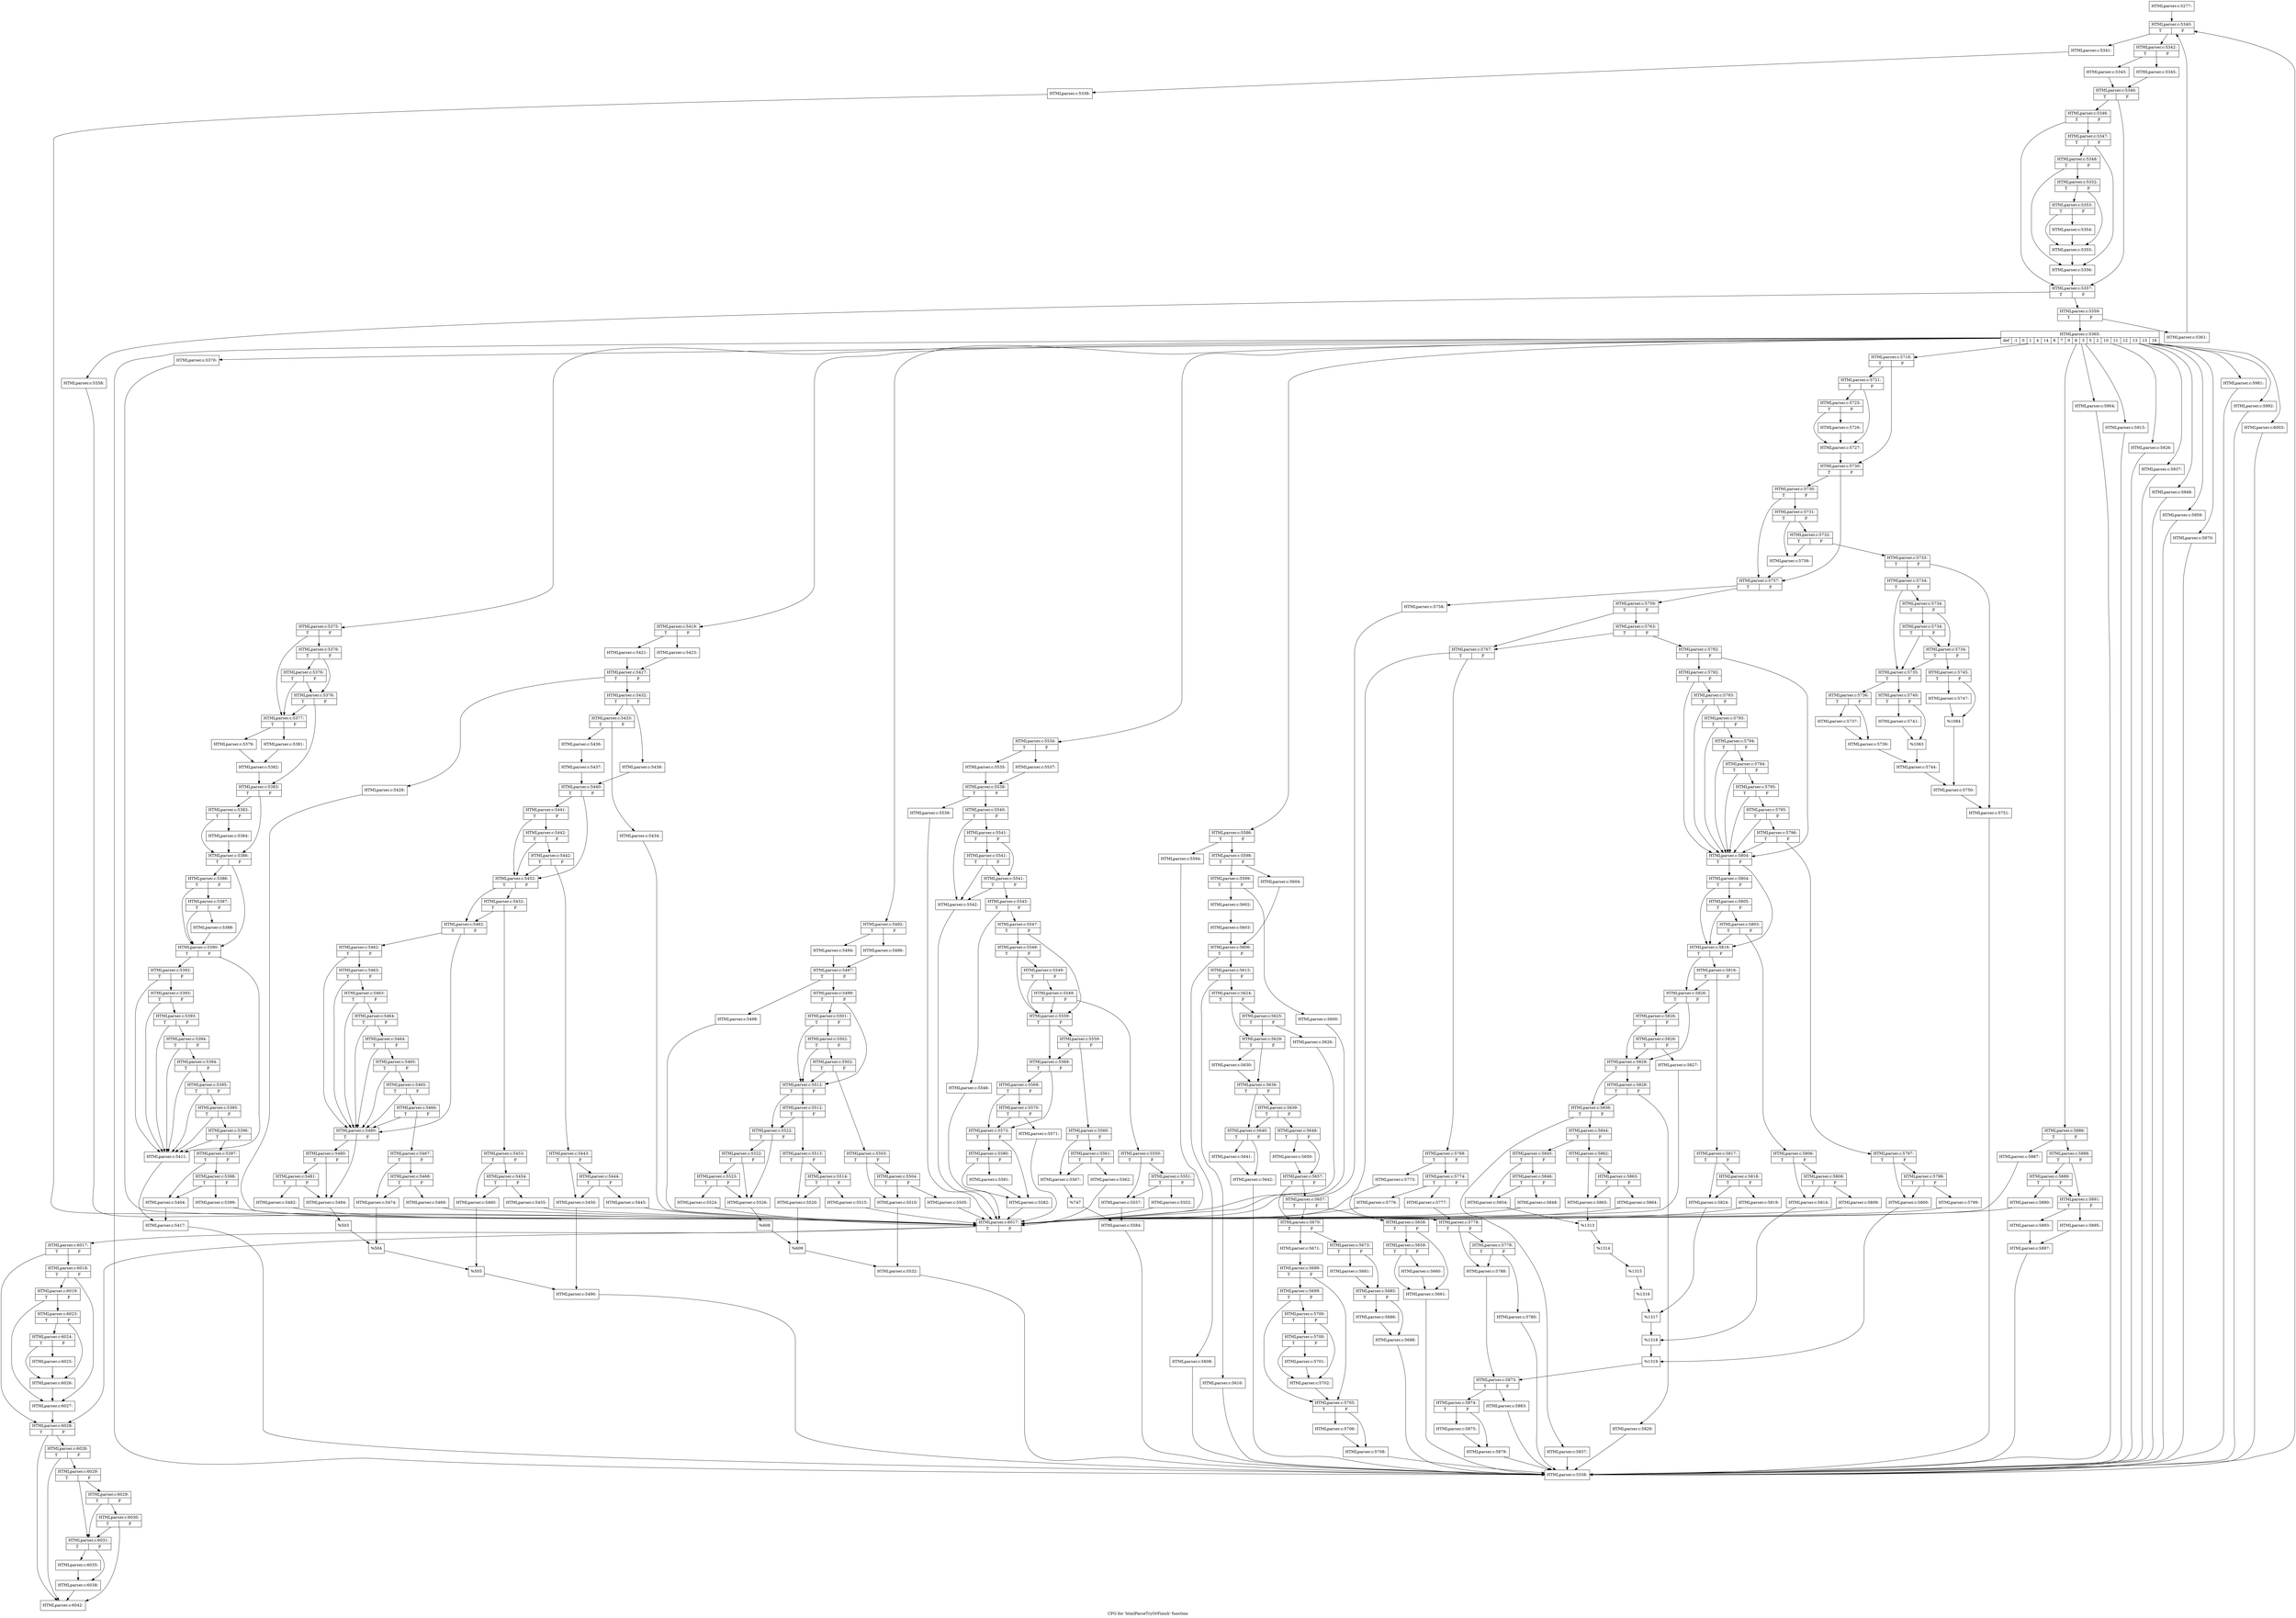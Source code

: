 digraph "CFG for 'htmlParseTryOrFinish' function" {
	label="CFG for 'htmlParseTryOrFinish' function";

	Node0x40a6820 [shape=record,label="{HTMLparser.c:5277:}"];
	Node0x40a6820 -> Node0x40aa1c0;
	Node0x40aa1c0 [shape=record,label="{HTMLparser.c:5340:|{<s0>T|<s1>F}}"];
	Node0x40aa1c0 -> Node0x40aa5a0;
	Node0x40aa1c0 -> Node0x40aa5f0;
	Node0x40aa5a0 [shape=record,label="{HTMLparser.c:5341:}"];
	Node0x40aa5a0 -> Node0x40aa140;
	Node0x40aa5f0 [shape=record,label="{HTMLparser.c:5342:|{<s0>T|<s1>F}}"];
	Node0x40aa5f0 -> Node0x40aa920;
	Node0x40aa5f0 -> Node0x40aa9c0;
	Node0x40aa920 [shape=record,label="{HTMLparser.c:5343:}"];
	Node0x40aa920 -> Node0x40aa970;
	Node0x40aa9c0 [shape=record,label="{HTMLparser.c:5345:}"];
	Node0x40aa9c0 -> Node0x40aa970;
	Node0x40aa970 [shape=record,label="{HTMLparser.c:5346:|{<s0>T|<s1>F}}"];
	Node0x40aa970 -> Node0x40acb40;
	Node0x40aa970 -> Node0x40ac340;
	Node0x40acb40 [shape=record,label="{HTMLparser.c:5346:|{<s0>T|<s1>F}}"];
	Node0x40acb40 -> Node0x40ac010;
	Node0x40acb40 -> Node0x40ac340;
	Node0x40ac010 [shape=record,label="{HTMLparser.c:5347:|{<s0>T|<s1>F}}"];
	Node0x40ac010 -> Node0x40ad0f0;
	Node0x40ac010 -> Node0x40ad0a0;
	Node0x40ad0f0 [shape=record,label="{HTMLparser.c:5348:|{<s0>T|<s1>F}}"];
	Node0x40ad0f0 -> Node0x40ad050;
	Node0x40ad0f0 -> Node0x40ad0a0;
	Node0x40ad050 [shape=record,label="{HTMLparser.c:5352:|{<s0>T|<s1>F}}"];
	Node0x40ad050 -> Node0x40adb40;
	Node0x40ad050 -> Node0x40adaf0;
	Node0x40adb40 [shape=record,label="{HTMLparser.c:5353:|{<s0>T|<s1>F}}"];
	Node0x40adb40 -> Node0x40adaa0;
	Node0x40adb40 -> Node0x40adaf0;
	Node0x40adaa0 [shape=record,label="{HTMLparser.c:5354:}"];
	Node0x40adaa0 -> Node0x40adaf0;
	Node0x40adaf0 [shape=record,label="{HTMLparser.c:5355:}"];
	Node0x40adaf0 -> Node0x40ad0a0;
	Node0x40ad0a0 [shape=record,label="{HTMLparser.c:5356:}"];
	Node0x40ad0a0 -> Node0x40ac340;
	Node0x40ac340 [shape=record,label="{HTMLparser.c:5357:|{<s0>T|<s1>F}}"];
	Node0x40ac340 -> Node0x40aebc0;
	Node0x40ac340 -> Node0x40aec10;
	Node0x40aebc0 [shape=record,label="{HTMLparser.c:5358:}"];
	Node0x40aebc0 -> Node0x40aedd0;
	Node0x40aec10 [shape=record,label="{HTMLparser.c:5359:|{<s0>T|<s1>F}}"];
	Node0x40aec10 -> Node0x40af880;
	Node0x40aec10 -> Node0x40af8d0;
	Node0x40af880 [shape=record,label="{HTMLparser.c:5361:}"];
	Node0x40af880 -> Node0x40aa1c0;
	Node0x40af8d0 [shape=record,label="{HTMLparser.c:5365:|{<s0>def|<s1>-1|<s2>0|<s3>1|<s4>4|<s5>14|<s6>6|<s7>7|<s8>9|<s9>8|<s10>3|<s11>5|<s12>2|<s13>10|<s14>11|<s15>12|<s16>13|<s17>15|<s18>16}}"];
	Node0x40af8d0 -> Node0x40b06a0;
	Node0x40af8d0 -> Node0x40b0bf0;
	Node0x40af8d0 -> Node0x40b0cd0;
	Node0x40af8d0 -> Node0x40ba0c0;
	Node0x40af8d0 -> Node0x40c5f70;
	Node0x40af8d0 -> Node0x40cc8b0;
	Node0x40af8d0 -> Node0x40d31c0;
	Node0x40af8d0 -> Node0x40e3020;
	Node0x40af8d0 -> Node0x40fc9b0;
	Node0x40af8d0 -> Node0x40fe520;
	Node0x40af8d0 -> Node0x40fee20;
	Node0x40af8d0 -> Node0x40ff720;
	Node0x40af8d0 -> Node0x4100380;
	Node0x40af8d0 -> Node0x4100d00;
	Node0x40af8d0 -> Node0x4101690;
	Node0x40af8d0 -> Node0x4102020;
	Node0x40af8d0 -> Node0x41029b0;
	Node0x40af8d0 -> Node0x4103350;
	Node0x40af8d0 -> Node0x4103ce0;
	Node0x40b0bf0 [shape=record,label="{HTMLparser.c:5370:}"];
	Node0x40b0bf0 -> Node0x40aedd0;
	Node0x40b0cd0 [shape=record,label="{HTMLparser.c:5375:|{<s0>T|<s1>F}}"];
	Node0x40b0cd0 -> Node0x40b1180;
	Node0x40b0cd0 -> Node0x40b12a0;
	Node0x40b12a0 [shape=record,label="{HTMLparser.c:5376:|{<s0>T|<s1>F}}"];
	Node0x40b12a0 -> Node0x40b1520;
	Node0x40b12a0 -> Node0x40b1220;
	Node0x40b1520 [shape=record,label="{HTMLparser.c:5376:|{<s0>T|<s1>F}}"];
	Node0x40b1520 -> Node0x40b1180;
	Node0x40b1520 -> Node0x40b1220;
	Node0x40b1220 [shape=record,label="{HTMLparser.c:5376:|{<s0>T|<s1>F}}"];
	Node0x40b1220 -> Node0x40b1180;
	Node0x40b1220 -> Node0x40b11d0;
	Node0x40b1180 [shape=record,label="{HTMLparser.c:5377:|{<s0>T|<s1>F}}"];
	Node0x40b1180 -> Node0x40b1cb0;
	Node0x40b1180 -> Node0x40b1d50;
	Node0x40b1cb0 [shape=record,label="{HTMLparser.c:5379:}"];
	Node0x40b1cb0 -> Node0x40b1d00;
	Node0x40b1d50 [shape=record,label="{HTMLparser.c:5381:}"];
	Node0x40b1d50 -> Node0x40b1d00;
	Node0x40b1d00 [shape=record,label="{HTMLparser.c:5382:}"];
	Node0x40b1d00 -> Node0x40b11d0;
	Node0x40b11d0 [shape=record,label="{HTMLparser.c:5383:|{<s0>T|<s1>F}}"];
	Node0x40b11d0 -> Node0x40b37b0;
	Node0x40b11d0 -> Node0x40b3760;
	Node0x40b37b0 [shape=record,label="{HTMLparser.c:5383:|{<s0>T|<s1>F}}"];
	Node0x40b37b0 -> Node0x40b3710;
	Node0x40b37b0 -> Node0x40b3760;
	Node0x40b3710 [shape=record,label="{HTMLparser.c:5384:}"];
	Node0x40b3710 -> Node0x40b3760;
	Node0x40b3760 [shape=record,label="{HTMLparser.c:5386:|{<s0>T|<s1>F}}"];
	Node0x40b3760 -> Node0x40b4800;
	Node0x40b3760 -> Node0x40b4730;
	Node0x40b4800 [shape=record,label="{HTMLparser.c:5386:|{<s0>T|<s1>F}}"];
	Node0x40b4800 -> Node0x40b4780;
	Node0x40b4800 -> Node0x40b4730;
	Node0x40b4780 [shape=record,label="{HTMLparser.c:5387:|{<s0>T|<s1>F}}"];
	Node0x40b4780 -> Node0x40b4730;
	Node0x40b4780 -> Node0x40b46e0;
	Node0x40b46e0 [shape=record,label="{HTMLparser.c:5388:}"];
	Node0x40b46e0 -> Node0x40b4730;
	Node0x40b4730 [shape=record,label="{HTMLparser.c:5390:|{<s0>T|<s1>F}}"];
	Node0x40b4730 -> Node0x40b6510;
	Node0x40b4730 -> Node0x40b6140;
	Node0x40b6510 [shape=record,label="{HTMLparser.c:5392:|{<s0>T|<s1>F}}"];
	Node0x40b6510 -> Node0x40b6490;
	Node0x40b6510 -> Node0x40b6140;
	Node0x40b6490 [shape=record,label="{HTMLparser.c:5393:|{<s0>T|<s1>F}}"];
	Node0x40b6490 -> Node0x40b6410;
	Node0x40b6490 -> Node0x40b6140;
	Node0x40b6410 [shape=record,label="{HTMLparser.c:5393:|{<s0>T|<s1>F}}"];
	Node0x40b6410 -> Node0x40b6390;
	Node0x40b6410 -> Node0x40b6140;
	Node0x40b6390 [shape=record,label="{HTMLparser.c:5394:|{<s0>T|<s1>F}}"];
	Node0x40b6390 -> Node0x40b6310;
	Node0x40b6390 -> Node0x40b6140;
	Node0x40b6310 [shape=record,label="{HTMLparser.c:5394:|{<s0>T|<s1>F}}"];
	Node0x40b6310 -> Node0x40b6290;
	Node0x40b6310 -> Node0x40b6140;
	Node0x40b6290 [shape=record,label="{HTMLparser.c:5395:|{<s0>T|<s1>F}}"];
	Node0x40b6290 -> Node0x40b6210;
	Node0x40b6290 -> Node0x40b6140;
	Node0x40b6210 [shape=record,label="{HTMLparser.c:5395:|{<s0>T|<s1>F}}"];
	Node0x40b6210 -> Node0x40b6190;
	Node0x40b6210 -> Node0x40b6140;
	Node0x40b6190 [shape=record,label="{HTMLparser.c:5396:|{<s0>T|<s1>F}}"];
	Node0x40b6190 -> Node0x40b60a0;
	Node0x40b6190 -> Node0x40b6140;
	Node0x40b60a0 [shape=record,label="{HTMLparser.c:5397:|{<s0>T|<s1>F}}"];
	Node0x40b60a0 -> Node0x40b9530;
	Node0x40b60a0 -> Node0x40b9580;
	Node0x40b9580 [shape=record,label="{HTMLparser.c:5398:|{<s0>T|<s1>F}}"];
	Node0x40b9580 -> Node0x40b94e0;
	Node0x40b9580 -> Node0x40b9530;
	Node0x40b94e0 [shape=record,label="{HTMLparser.c:5399:}"];
	Node0x40b94e0 -> Node0x40aedd0;
	Node0x40b9530 [shape=record,label="{HTMLparser.c:5404:}"];
	Node0x40b9530 -> Node0x40b60f0;
	Node0x40b6140 [shape=record,label="{HTMLparser.c:5411:}"];
	Node0x40b6140 -> Node0x40b60f0;
	Node0x40b60f0 [shape=record,label="{HTMLparser.c:5417:}"];
	Node0x40b60f0 -> Node0x40b06a0;
	Node0x40ba0c0 [shape=record,label="{HTMLparser.c:5419:|{<s0>T|<s1>F}}"];
	Node0x40ba0c0 -> Node0x40baf60;
	Node0x40ba0c0 -> Node0x40bb000;
	Node0x40baf60 [shape=record,label="{HTMLparser.c:5421:}"];
	Node0x40baf60 -> Node0x40bafb0;
	Node0x40bb000 [shape=record,label="{HTMLparser.c:5423:}"];
	Node0x40bb000 -> Node0x40bafb0;
	Node0x40bafb0 [shape=record,label="{HTMLparser.c:5427:|{<s0>T|<s1>F}}"];
	Node0x40bafb0 -> Node0x40bc8c0;
	Node0x40bafb0 -> Node0x40bc910;
	Node0x40bc8c0 [shape=record,label="{HTMLparser.c:5428:}"];
	Node0x40bc8c0 -> Node0x40aedd0;
	Node0x40bc910 [shape=record,label="{HTMLparser.c:5432:|{<s0>T|<s1>F}}"];
	Node0x40bc910 -> Node0x40bcc80;
	Node0x40bc910 -> Node0x40bcd20;
	Node0x40bcc80 [shape=record,label="{HTMLparser.c:5433:|{<s0>T|<s1>F}}"];
	Node0x40bcc80 -> Node0x40bd100;
	Node0x40bcc80 -> Node0x40bd060;
	Node0x40bd060 [shape=record,label="{HTMLparser.c:5434:}"];
	Node0x40bd060 -> Node0x40aedd0;
	Node0x40bd100 [shape=record,label="{HTMLparser.c:5436:}"];
	Node0x40bd100 -> Node0x40bd0b0;
	Node0x40bd0b0 [shape=record,label="{HTMLparser.c:5437:}"];
	Node0x40bd0b0 -> Node0x40bccd0;
	Node0x40bcd20 [shape=record,label="{HTMLparser.c:5438:}"];
	Node0x40bcd20 -> Node0x40bccd0;
	Node0x40bccd0 [shape=record,label="{HTMLparser.c:5440:|{<s0>T|<s1>F}}"];
	Node0x40bccd0 -> Node0x40be070;
	Node0x40bccd0 -> Node0x40bdf20;
	Node0x40be070 [shape=record,label="{HTMLparser.c:5441:|{<s0>T|<s1>F}}"];
	Node0x40be070 -> Node0x40bdff0;
	Node0x40be070 -> Node0x40bdf20;
	Node0x40bdff0 [shape=record,label="{HTMLparser.c:5442:|{<s0>T|<s1>F}}"];
	Node0x40bdff0 -> Node0x40bdf70;
	Node0x40bdff0 -> Node0x40bdf20;
	Node0x40bdf70 [shape=record,label="{HTMLparser.c:5442:|{<s0>T|<s1>F}}"];
	Node0x40bdf70 -> Node0x40bde80;
	Node0x40bdf70 -> Node0x40bdf20;
	Node0x40bde80 [shape=record,label="{HTMLparser.c:5443:|{<s0>T|<s1>F}}"];
	Node0x40bde80 -> Node0x40bf050;
	Node0x40bde80 -> Node0x40bf0a0;
	Node0x40bf0a0 [shape=record,label="{HTMLparser.c:5444:|{<s0>T|<s1>F}}"];
	Node0x40bf0a0 -> Node0x40bf000;
	Node0x40bf0a0 -> Node0x40bf050;
	Node0x40bf000 [shape=record,label="{HTMLparser.c:5445:}"];
	Node0x40bf000 -> Node0x40aedd0;
	Node0x40bf050 [shape=record,label="{HTMLparser.c:5450:}"];
	Node0x40bf050 -> Node0x40bded0;
	Node0x40bdf20 [shape=record,label="{HTMLparser.c:5452:|{<s0>T|<s1>F}}"];
	Node0x40bdf20 -> Node0x40bfd10;
	Node0x40bdf20 -> Node0x40bfcc0;
	Node0x40bfd10 [shape=record,label="{HTMLparser.c:5452:|{<s0>T|<s1>F}}"];
	Node0x40bfd10 -> Node0x40bfc20;
	Node0x40bfd10 -> Node0x40bfcc0;
	Node0x40bfc20 [shape=record,label="{HTMLparser.c:5453:|{<s0>T|<s1>F}}"];
	Node0x40bfc20 -> Node0x40c0390;
	Node0x40bfc20 -> Node0x40c03e0;
	Node0x40c03e0 [shape=record,label="{HTMLparser.c:5454:|{<s0>T|<s1>F}}"];
	Node0x40c03e0 -> Node0x40c0340;
	Node0x40c03e0 -> Node0x40c0390;
	Node0x40c0340 [shape=record,label="{HTMLparser.c:5455:}"];
	Node0x40c0340 -> Node0x40aedd0;
	Node0x40c0390 [shape=record,label="{HTMLparser.c:5460:}"];
	Node0x40c0390 -> Node0x40bfc70;
	Node0x40bfcc0 [shape=record,label="{HTMLparser.c:5462:|{<s0>T|<s1>F}}"];
	Node0x40bfcc0 -> Node0x40c13d0;
	Node0x40bfcc0 -> Node0x40c1000;
	Node0x40c13d0 [shape=record,label="{HTMLparser.c:5462:|{<s0>T|<s1>F}}"];
	Node0x40c13d0 -> Node0x40c1350;
	Node0x40c13d0 -> Node0x40c1000;
	Node0x40c1350 [shape=record,label="{HTMLparser.c:5463:|{<s0>T|<s1>F}}"];
	Node0x40c1350 -> Node0x40c12d0;
	Node0x40c1350 -> Node0x40c1000;
	Node0x40c12d0 [shape=record,label="{HTMLparser.c:5463:|{<s0>T|<s1>F}}"];
	Node0x40c12d0 -> Node0x40c1250;
	Node0x40c12d0 -> Node0x40c1000;
	Node0x40c1250 [shape=record,label="{HTMLparser.c:5464:|{<s0>T|<s1>F}}"];
	Node0x40c1250 -> Node0x40c11d0;
	Node0x40c1250 -> Node0x40c1000;
	Node0x40c11d0 [shape=record,label="{HTMLparser.c:5464:|{<s0>T|<s1>F}}"];
	Node0x40c11d0 -> Node0x40c1150;
	Node0x40c11d0 -> Node0x40c1000;
	Node0x40c1150 [shape=record,label="{HTMLparser.c:5465:|{<s0>T|<s1>F}}"];
	Node0x40c1150 -> Node0x40c10d0;
	Node0x40c1150 -> Node0x40c1000;
	Node0x40c10d0 [shape=record,label="{HTMLparser.c:5465:|{<s0>T|<s1>F}}"];
	Node0x40c10d0 -> Node0x40c1050;
	Node0x40c10d0 -> Node0x40c1000;
	Node0x40c1050 [shape=record,label="{HTMLparser.c:5466:|{<s0>T|<s1>F}}"];
	Node0x40c1050 -> Node0x40c0f60;
	Node0x40c1050 -> Node0x40c1000;
	Node0x40c0f60 [shape=record,label="{HTMLparser.c:5467:|{<s0>T|<s1>F}}"];
	Node0x40c0f60 -> Node0x40c4370;
	Node0x40c0f60 -> Node0x40c43c0;
	Node0x40c43c0 [shape=record,label="{HTMLparser.c:5468:|{<s0>T|<s1>F}}"];
	Node0x40c43c0 -> Node0x40c4320;
	Node0x40c43c0 -> Node0x40c4370;
	Node0x40c4320 [shape=record,label="{HTMLparser.c:5469:}"];
	Node0x40c4320 -> Node0x40aedd0;
	Node0x40c4370 [shape=record,label="{HTMLparser.c:5474:}"];
	Node0x40c4370 -> Node0x40c0fb0;
	Node0x40c1000 [shape=record,label="{HTMLparser.c:5480:|{<s0>T|<s1>F}}"];
	Node0x40c1000 -> Node0x40c50b0;
	Node0x40c1000 -> Node0x40c4fe0;
	Node0x40c50b0 [shape=record,label="{HTMLparser.c:5480:|{<s0>T|<s1>F}}"];
	Node0x40c50b0 -> Node0x40c5030;
	Node0x40c50b0 -> Node0x40c4fe0;
	Node0x40c5030 [shape=record,label="{HTMLparser.c:5481:|{<s0>T|<s1>F}}"];
	Node0x40c5030 -> Node0x40c4f40;
	Node0x40c5030 -> Node0x40c4fe0;
	Node0x40c4f40 [shape=record,label="{HTMLparser.c:5482:}"];
	Node0x40c4f40 -> Node0x40aedd0;
	Node0x40c4fe0 [shape=record,label="{HTMLparser.c:5484:}"];
	Node0x40c4fe0 -> Node0x40c4f90;
	Node0x40c4f90 [shape=record,label="{%503}"];
	Node0x40c4f90 -> Node0x40c0fb0;
	Node0x40c0fb0 [shape=record,label="{%504}"];
	Node0x40c0fb0 -> Node0x40bfc70;
	Node0x40bfc70 [shape=record,label="{%505}"];
	Node0x40bfc70 -> Node0x40bded0;
	Node0x40bded0 [shape=record,label="{HTMLparser.c:5490:}"];
	Node0x40bded0 -> Node0x40b06a0;
	Node0x40c5f70 [shape=record,label="{HTMLparser.c:5492:|{<s0>T|<s1>F}}"];
	Node0x40c5f70 -> Node0x40c6140;
	Node0x40c5f70 -> Node0x40c61e0;
	Node0x40c6140 [shape=record,label="{HTMLparser.c:5494:}"];
	Node0x40c6140 -> Node0x40c6190;
	Node0x40c61e0 [shape=record,label="{HTMLparser.c:5496:}"];
	Node0x40c61e0 -> Node0x40c6190;
	Node0x40c6190 [shape=record,label="{HTMLparser.c:5497:|{<s0>T|<s1>F}}"];
	Node0x40c6190 -> Node0x40c7ae0;
	Node0x40c6190 -> Node0x40c7b30;
	Node0x40c7ae0 [shape=record,label="{HTMLparser.c:5498:}"];
	Node0x40c7ae0 -> Node0x40aedd0;
	Node0x40c7b30 [shape=record,label="{HTMLparser.c:5499:|{<s0>T|<s1>F}}"];
	Node0x40c7b30 -> Node0x40c8850;
	Node0x40c7b30 -> Node0x40c8700;
	Node0x40c8850 [shape=record,label="{HTMLparser.c:5501:|{<s0>T|<s1>F}}"];
	Node0x40c8850 -> Node0x40c87d0;
	Node0x40c8850 -> Node0x40c8700;
	Node0x40c87d0 [shape=record,label="{HTMLparser.c:5502:|{<s0>T|<s1>F}}"];
	Node0x40c87d0 -> Node0x40c8750;
	Node0x40c87d0 -> Node0x40c8700;
	Node0x40c8750 [shape=record,label="{HTMLparser.c:5502:|{<s0>T|<s1>F}}"];
	Node0x40c8750 -> Node0x40c8660;
	Node0x40c8750 -> Node0x40c8700;
	Node0x40c8660 [shape=record,label="{HTMLparser.c:5503:|{<s0>T|<s1>F}}"];
	Node0x40c8660 -> Node0x40c98b0;
	Node0x40c8660 -> Node0x40c9900;
	Node0x40c9900 [shape=record,label="{HTMLparser.c:5504:|{<s0>T|<s1>F}}"];
	Node0x40c9900 -> Node0x40c9860;
	Node0x40c9900 -> Node0x40c98b0;
	Node0x40c9860 [shape=record,label="{HTMLparser.c:5505:}"];
	Node0x40c9860 -> Node0x40aedd0;
	Node0x40c98b0 [shape=record,label="{HTMLparser.c:5510:}"];
	Node0x40c98b0 -> Node0x40c86b0;
	Node0x40c8700 [shape=record,label="{HTMLparser.c:5512:|{<s0>T|<s1>F}}"];
	Node0x40c8700 -> Node0x40ca5b0;
	Node0x40c8700 -> Node0x40ca560;
	Node0x40ca5b0 [shape=record,label="{HTMLparser.c:5512:|{<s0>T|<s1>F}}"];
	Node0x40ca5b0 -> Node0x40ca4c0;
	Node0x40ca5b0 -> Node0x40ca560;
	Node0x40ca4c0 [shape=record,label="{HTMLparser.c:5513:|{<s0>T|<s1>F}}"];
	Node0x40ca4c0 -> Node0x40cacb0;
	Node0x40ca4c0 -> Node0x40cad00;
	Node0x40cad00 [shape=record,label="{HTMLparser.c:5514:|{<s0>T|<s1>F}}"];
	Node0x40cad00 -> Node0x40cac60;
	Node0x40cad00 -> Node0x40cacb0;
	Node0x40cac60 [shape=record,label="{HTMLparser.c:5515:}"];
	Node0x40cac60 -> Node0x40aedd0;
	Node0x40cacb0 [shape=record,label="{HTMLparser.c:5520:}"];
	Node0x40cacb0 -> Node0x40ca510;
	Node0x40ca560 [shape=record,label="{HTMLparser.c:5522:|{<s0>T|<s1>F}}"];
	Node0x40ca560 -> Node0x40cba30;
	Node0x40ca560 -> Node0x40cb960;
	Node0x40cba30 [shape=record,label="{HTMLparser.c:5522:|{<s0>T|<s1>F}}"];
	Node0x40cba30 -> Node0x40cb9b0;
	Node0x40cba30 -> Node0x40cb960;
	Node0x40cb9b0 [shape=record,label="{HTMLparser.c:5523:|{<s0>T|<s1>F}}"];
	Node0x40cb9b0 -> Node0x40cb8c0;
	Node0x40cb9b0 -> Node0x40cb960;
	Node0x40cb8c0 [shape=record,label="{HTMLparser.c:5524:}"];
	Node0x40cb8c0 -> Node0x40aedd0;
	Node0x40cb960 [shape=record,label="{HTMLparser.c:5526:}"];
	Node0x40cb960 -> Node0x40cb910;
	Node0x40cb910 [shape=record,label="{%608}"];
	Node0x40cb910 -> Node0x40ca510;
	Node0x40ca510 [shape=record,label="{%609}"];
	Node0x40ca510 -> Node0x40c86b0;
	Node0x40c86b0 [shape=record,label="{HTMLparser.c:5532:}"];
	Node0x40c86b0 -> Node0x40b06a0;
	Node0x40cc8b0 [shape=record,label="{HTMLparser.c:5534:|{<s0>T|<s1>F}}"];
	Node0x40cc8b0 -> Node0x40cc9a0;
	Node0x40cc8b0 -> Node0x40cca40;
	Node0x40cc9a0 [shape=record,label="{HTMLparser.c:5535:}"];
	Node0x40cc9a0 -> Node0x40cc9f0;
	Node0x40cca40 [shape=record,label="{HTMLparser.c:5537:}"];
	Node0x40cca40 -> Node0x40cc9f0;
	Node0x40cc9f0 [shape=record,label="{HTMLparser.c:5538:|{<s0>T|<s1>F}}"];
	Node0x40cc9f0 -> Node0x40ce340;
	Node0x40cc9f0 -> Node0x40ce390;
	Node0x40ce340 [shape=record,label="{HTMLparser.c:5539:}"];
	Node0x40ce340 -> Node0x40aedd0;
	Node0x40ce390 [shape=record,label="{HTMLparser.c:5540:|{<s0>T|<s1>F}}"];
	Node0x40ce390 -> Node0x40ceb00;
	Node0x40ce390 -> Node0x40cec20;
	Node0x40cec20 [shape=record,label="{HTMLparser.c:5541:|{<s0>T|<s1>F}}"];
	Node0x40cec20 -> Node0x40ceea0;
	Node0x40cec20 -> Node0x40ceba0;
	Node0x40ceea0 [shape=record,label="{HTMLparser.c:5541:|{<s0>T|<s1>F}}"];
	Node0x40ceea0 -> Node0x40ceb00;
	Node0x40ceea0 -> Node0x40ceba0;
	Node0x40ceba0 [shape=record,label="{HTMLparser.c:5541:|{<s0>T|<s1>F}}"];
	Node0x40ceba0 -> Node0x40ceb00;
	Node0x40ceba0 -> Node0x40ceb50;
	Node0x40ceb00 [shape=record,label="{HTMLparser.c:5542:}"];
	Node0x40ceb00 -> Node0x40aedd0;
	Node0x40ceb50 [shape=record,label="{HTMLparser.c:5545:|{<s0>T|<s1>F}}"];
	Node0x40ceb50 -> Node0x40cf750;
	Node0x40ceb50 -> Node0x40cf7a0;
	Node0x40cf750 [shape=record,label="{HTMLparser.c:5546:}"];
	Node0x40cf750 -> Node0x40aedd0;
	Node0x40cf7a0 [shape=record,label="{HTMLparser.c:5547:|{<s0>T|<s1>F}}"];
	Node0x40cf7a0 -> Node0x40d0100;
	Node0x40cf7a0 -> Node0x40cffb0;
	Node0x40d0100 [shape=record,label="{HTMLparser.c:5548:|{<s0>T|<s1>F}}"];
	Node0x40d0100 -> Node0x40d0080;
	Node0x40d0100 -> Node0x40cffb0;
	Node0x40d0080 [shape=record,label="{HTMLparser.c:5549:|{<s0>T|<s1>F}}"];
	Node0x40d0080 -> Node0x40d0000;
	Node0x40d0080 -> Node0x40cffb0;
	Node0x40d0000 [shape=record,label="{HTMLparser.c:5549:|{<s0>T|<s1>F}}"];
	Node0x40d0000 -> Node0x40cff10;
	Node0x40d0000 -> Node0x40cffb0;
	Node0x40cff10 [shape=record,label="{HTMLparser.c:5550:|{<s0>T|<s1>F}}"];
	Node0x40cff10 -> Node0x40d1160;
	Node0x40cff10 -> Node0x40d11b0;
	Node0x40d11b0 [shape=record,label="{HTMLparser.c:5551:|{<s0>T|<s1>F}}"];
	Node0x40d11b0 -> Node0x40d1110;
	Node0x40d11b0 -> Node0x40d1160;
	Node0x40d1110 [shape=record,label="{HTMLparser.c:5552:}"];
	Node0x40d1110 -> Node0x40aedd0;
	Node0x40d1160 [shape=record,label="{HTMLparser.c:5557:}"];
	Node0x40d1160 -> Node0x40cff60;
	Node0x40cffb0 [shape=record,label="{HTMLparser.c:5559:|{<s0>T|<s1>F}}"];
	Node0x40cffb0 -> Node0x40d1e60;
	Node0x40cffb0 -> Node0x40d1e10;
	Node0x40d1e60 [shape=record,label="{HTMLparser.c:5559:|{<s0>T|<s1>F}}"];
	Node0x40d1e60 -> Node0x40d1d70;
	Node0x40d1e60 -> Node0x40d1e10;
	Node0x40d1d70 [shape=record,label="{HTMLparser.c:5560:|{<s0>T|<s1>F}}"];
	Node0x40d1d70 -> Node0x40d2560;
	Node0x40d1d70 -> Node0x40d25b0;
	Node0x40d25b0 [shape=record,label="{HTMLparser.c:5561:|{<s0>T|<s1>F}}"];
	Node0x40d25b0 -> Node0x40d2510;
	Node0x40d25b0 -> Node0x40d2560;
	Node0x40d2510 [shape=record,label="{HTMLparser.c:5562:}"];
	Node0x40d2510 -> Node0x40aedd0;
	Node0x40d2560 [shape=record,label="{HTMLparser.c:5567:}"];
	Node0x40d2560 -> Node0x40d1dc0;
	Node0x40d1e10 [shape=record,label="{HTMLparser.c:5569:|{<s0>T|<s1>F}}"];
	Node0x40d1e10 -> Node0x40d32e0;
	Node0x40d1e10 -> Node0x40d3210;
	Node0x40d32e0 [shape=record,label="{HTMLparser.c:5569:|{<s0>T|<s1>F}}"];
	Node0x40d32e0 -> Node0x40d3260;
	Node0x40d32e0 -> Node0x40d3210;
	Node0x40d3260 [shape=record,label="{HTMLparser.c:5570:|{<s0>T|<s1>F}}"];
	Node0x40d3260 -> Node0x40d3170;
	Node0x40d3260 -> Node0x40d3210;
	Node0x40d3170 [shape=record,label="{HTMLparser.c:5571:}"];
	Node0x40d3170 -> Node0x40aedd0;
	Node0x40d3210 [shape=record,label="{HTMLparser.c:5573:|{<s0>T|<s1>F}}"];
	Node0x40d3210 -> Node0x40d43f0;
	Node0x40d3210 -> Node0x40d43a0;
	Node0x40d43f0 [shape=record,label="{HTMLparser.c:5580:|{<s0>T|<s1>F}}"];
	Node0x40d43f0 -> Node0x40d4350;
	Node0x40d43f0 -> Node0x40d43a0;
	Node0x40d4350 [shape=record,label="{HTMLparser.c:5581:}"];
	Node0x40d4350 -> Node0x40d43a0;
	Node0x40d43a0 [shape=record,label="{HTMLparser.c:5582:}"];
	Node0x40d43a0 -> Node0x40aedd0;
	Node0x40d1dc0 [shape=record,label="{%747}"];
	Node0x40d1dc0 -> Node0x40cff60;
	Node0x40cff60 [shape=record,label="{HTMLparser.c:5584:}"];
	Node0x40cff60 -> Node0x40b06a0;
	Node0x40d31c0 [shape=record,label="{HTMLparser.c:5586:|{<s0>T|<s1>F}}"];
	Node0x40d31c0 -> Node0x40d5e50;
	Node0x40d31c0 -> Node0x40d5ea0;
	Node0x40d5e50 [shape=record,label="{HTMLparser.c:5594:}"];
	Node0x40d5e50 -> Node0x40aedd0;
	Node0x40d5ea0 [shape=record,label="{HTMLparser.c:5598:|{<s0>T|<s1>F}}"];
	Node0x40d5ea0 -> Node0x40d6250;
	Node0x40d5ea0 -> Node0x40d62f0;
	Node0x40d6250 [shape=record,label="{HTMLparser.c:5599:|{<s0>T|<s1>F}}"];
	Node0x40d6250 -> Node0x40d6750;
	Node0x40d6250 -> Node0x40d66b0;
	Node0x40d66b0 [shape=record,label="{HTMLparser.c:5600:}"];
	Node0x40d66b0 -> Node0x40aedd0;
	Node0x40d6750 [shape=record,label="{HTMLparser.c:5602:}"];
	Node0x40d6750 -> Node0x40d6700;
	Node0x40d6700 [shape=record,label="{HTMLparser.c:5603:}"];
	Node0x40d6700 -> Node0x40d62a0;
	Node0x40d62f0 [shape=record,label="{HTMLparser.c:5604:}"];
	Node0x40d62f0 -> Node0x40d62a0;
	Node0x40d62a0 [shape=record,label="{HTMLparser.c:5606:|{<s0>T|<s1>F}}"];
	Node0x40d62a0 -> Node0x40d7550;
	Node0x40d62a0 -> Node0x40d75a0;
	Node0x40d7550 [shape=record,label="{HTMLparser.c:5608:}"];
	Node0x40d7550 -> Node0x40b06a0;
	Node0x40d75a0 [shape=record,label="{HTMLparser.c:5615:|{<s0>T|<s1>F}}"];
	Node0x40d75a0 -> Node0x40d7cc0;
	Node0x40d75a0 -> Node0x40d7d10;
	Node0x40d7cc0 [shape=record,label="{HTMLparser.c:5616:}"];
	Node0x40d7cc0 -> Node0x40b06a0;
	Node0x40d7d10 [shape=record,label="{HTMLparser.c:5624:|{<s0>T|<s1>F}}"];
	Node0x40d7d10 -> Node0x40d86c0;
	Node0x40d7d10 -> Node0x40d8710;
	Node0x40d8710 [shape=record,label="{HTMLparser.c:5625:|{<s0>T|<s1>F}}"];
	Node0x40d8710 -> Node0x40d8670;
	Node0x40d8710 -> Node0x40d86c0;
	Node0x40d8670 [shape=record,label="{HTMLparser.c:5626:}"];
	Node0x40d8670 -> Node0x40aedd0;
	Node0x40d86c0 [shape=record,label="{HTMLparser.c:5629:|{<s0>T|<s1>F}}"];
	Node0x40d86c0 -> Node0x40d8ee0;
	Node0x40d86c0 -> Node0x40d8f30;
	Node0x40d8ee0 [shape=record,label="{HTMLparser.c:5630:}"];
	Node0x40d8ee0 -> Node0x40d8f30;
	Node0x40d8f30 [shape=record,label="{HTMLparser.c:5636:|{<s0>T|<s1>F}}"];
	Node0x40d8f30 -> Node0x40daa90;
	Node0x40d8f30 -> Node0x40dab30;
	Node0x40dab30 [shape=record,label="{HTMLparser.c:5639:|{<s0>T|<s1>F}}"];
	Node0x40dab30 -> Node0x40daa90;
	Node0x40dab30 -> Node0x40daae0;
	Node0x40daa90 [shape=record,label="{HTMLparser.c:5640:|{<s0>T|<s1>F}}"];
	Node0x40daa90 -> Node0x40db150;
	Node0x40daa90 -> Node0x40db1a0;
	Node0x40db150 [shape=record,label="{HTMLparser.c:5641:}"];
	Node0x40db150 -> Node0x40db1a0;
	Node0x40db1a0 [shape=record,label="{HTMLparser.c:5642:}"];
	Node0x40db1a0 -> Node0x40b06a0;
	Node0x40daae0 [shape=record,label="{HTMLparser.c:5648:|{<s0>T|<s1>F}}"];
	Node0x40daae0 -> Node0x40dbc20;
	Node0x40daae0 -> Node0x40dbc70;
	Node0x40dbc20 [shape=record,label="{HTMLparser.c:5650:}"];
	Node0x40dbc20 -> Node0x40dbc70;
	Node0x40dbc70 [shape=record,label="{HTMLparser.c:5657:|{<s0>T|<s1>F}}"];
	Node0x40dbc70 -> Node0x40dc430;
	Node0x40dbc70 -> Node0x40dc3e0;
	Node0x40dc430 [shape=record,label="{HTMLparser.c:5657:|{<s0>T|<s1>F}}"];
	Node0x40dc430 -> Node0x40dc390;
	Node0x40dc430 -> Node0x40dc3e0;
	Node0x40dc390 [shape=record,label="{HTMLparser.c:5658:|{<s0>T|<s1>F}}"];
	Node0x40dc390 -> Node0x40dd9d0;
	Node0x40dc390 -> Node0x40dd980;
	Node0x40dd9d0 [shape=record,label="{HTMLparser.c:5659:|{<s0>T|<s1>F}}"];
	Node0x40dd9d0 -> Node0x40dd930;
	Node0x40dd9d0 -> Node0x40dd980;
	Node0x40dd930 [shape=record,label="{HTMLparser.c:5660:}"];
	Node0x40dd930 -> Node0x40dd980;
	Node0x40dd980 [shape=record,label="{HTMLparser.c:5661:}"];
	Node0x40dd980 -> Node0x40b06a0;
	Node0x40dc3e0 [shape=record,label="{HTMLparser.c:5670:|{<s0>T|<s1>F}}"];
	Node0x40dc3e0 -> Node0x40dee00;
	Node0x40dc3e0 -> Node0x40deea0;
	Node0x40dee00 [shape=record,label="{HTMLparser.c:5671:}"];
	Node0x40dee00 -> Node0x40dee50;
	Node0x40deea0 [shape=record,label="{HTMLparser.c:5673:|{<s0>T|<s1>F}}"];
	Node0x40deea0 -> Node0x40df9e0;
	Node0x40deea0 -> Node0x40dfa30;
	Node0x40df9e0 [shape=record,label="{HTMLparser.c:5681:}"];
	Node0x40df9e0 -> Node0x40dfa30;
	Node0x40dfa30 [shape=record,label="{HTMLparser.c:5685:|{<s0>T|<s1>F}}"];
	Node0x40dfa30 -> Node0x40e0380;
	Node0x40dfa30 -> Node0x40e03d0;
	Node0x40e0380 [shape=record,label="{HTMLparser.c:5686:}"];
	Node0x40e0380 -> Node0x40e03d0;
	Node0x40e03d0 [shape=record,label="{HTMLparser.c:5688:}"];
	Node0x40e03d0 -> Node0x40b06a0;
	Node0x40dee50 [shape=record,label="{HTMLparser.c:5699:|{<s0>T|<s1>F}}"];
	Node0x40dee50 -> Node0x40e0de0;
	Node0x40dee50 -> Node0x40e0d90;
	Node0x40e0de0 [shape=record,label="{HTMLparser.c:5699:|{<s0>T|<s1>F}}"];
	Node0x40e0de0 -> Node0x40e0d40;
	Node0x40e0de0 -> Node0x40e0d90;
	Node0x40e0d40 [shape=record,label="{HTMLparser.c:5700:|{<s0>T|<s1>F}}"];
	Node0x40e0d40 -> Node0x40e1570;
	Node0x40e0d40 -> Node0x40e1520;
	Node0x40e1570 [shape=record,label="{HTMLparser.c:5700:|{<s0>T|<s1>F}}"];
	Node0x40e1570 -> Node0x40e14d0;
	Node0x40e1570 -> Node0x40e1520;
	Node0x40e14d0 [shape=record,label="{HTMLparser.c:5701:}"];
	Node0x40e14d0 -> Node0x40e1520;
	Node0x40e1520 [shape=record,label="{HTMLparser.c:5702:}"];
	Node0x40e1520 -> Node0x40e0d90;
	Node0x40e0d90 [shape=record,label="{HTMLparser.c:5705:|{<s0>T|<s1>F}}"];
	Node0x40e0d90 -> Node0x40e2730;
	Node0x40e0d90 -> Node0x40e2780;
	Node0x40e2730 [shape=record,label="{HTMLparser.c:5706:}"];
	Node0x40e2730 -> Node0x40e2780;
	Node0x40e2780 [shape=record,label="{HTMLparser.c:5708:}"];
	Node0x40e2780 -> Node0x40b06a0;
	Node0x40e3020 [shape=record,label="{HTMLparser.c:5716:|{<s0>T|<s1>F}}"];
	Node0x40e3020 -> Node0x40e3450;
	Node0x40e3020 -> Node0x40e34a0;
	Node0x40e3450 [shape=record,label="{HTMLparser.c:5721:|{<s0>T|<s1>F}}"];
	Node0x40e3450 -> Node0x40e43f0;
	Node0x40e3450 -> Node0x40e43a0;
	Node0x40e43f0 [shape=record,label="{HTMLparser.c:5725:|{<s0>T|<s1>F}}"];
	Node0x40e43f0 -> Node0x40e4350;
	Node0x40e43f0 -> Node0x40e43a0;
	Node0x40e4350 [shape=record,label="{HTMLparser.c:5726:}"];
	Node0x40e4350 -> Node0x40e43a0;
	Node0x40e43a0 [shape=record,label="{HTMLparser.c:5727:}"];
	Node0x40e43a0 -> Node0x40e34a0;
	Node0x40e34a0 [shape=record,label="{HTMLparser.c:5730:|{<s0>T|<s1>F}}"];
	Node0x40e34a0 -> Node0x40e59e0;
	Node0x40e34a0 -> Node0x40e5990;
	Node0x40e59e0 [shape=record,label="{HTMLparser.c:5730:|{<s0>T|<s1>F}}"];
	Node0x40e59e0 -> Node0x40e5940;
	Node0x40e59e0 -> Node0x40e5990;
	Node0x40e5940 [shape=record,label="{HTMLparser.c:5731:|{<s0>T|<s1>F}}"];
	Node0x40e5940 -> Node0x40e63a0;
	Node0x40e5940 -> Node0x40e6350;
	Node0x40e63a0 [shape=record,label="{HTMLparser.c:5732:|{<s0>T|<s1>F}}"];
	Node0x40e63a0 -> Node0x40e6300;
	Node0x40e63a0 -> Node0x40e6350;
	Node0x40e6300 [shape=record,label="{HTMLparser.c:5733:|{<s0>T|<s1>F}}"];
	Node0x40e6300 -> Node0x40e6a50;
	Node0x40e6300 -> Node0x40e6aa0;
	Node0x40e6a50 [shape=record,label="{HTMLparser.c:5734:|{<s0>T|<s1>F}}"];
	Node0x40e6a50 -> Node0x40e6f30;
	Node0x40e6a50 -> Node0x40e70a0;
	Node0x40e70a0 [shape=record,label="{HTMLparser.c:5734:|{<s0>T|<s1>F}}"];
	Node0x40e70a0 -> Node0x40e72c0;
	Node0x40e70a0 -> Node0x40e7020;
	Node0x40e72c0 [shape=record,label="{HTMLparser.c:5734:|{<s0>T|<s1>F}}"];
	Node0x40e72c0 -> Node0x40e6f30;
	Node0x40e72c0 -> Node0x40e7020;
	Node0x40e7020 [shape=record,label="{HTMLparser.c:5734:|{<s0>T|<s1>F}}"];
	Node0x40e7020 -> Node0x40e6f30;
	Node0x40e7020 -> Node0x40e6fd0;
	Node0x40e6f30 [shape=record,label="{HTMLparser.c:5735:|{<s0>T|<s1>F}}"];
	Node0x40e6f30 -> Node0x40e7990;
	Node0x40e6f30 -> Node0x40e7a30;
	Node0x40e7990 [shape=record,label="{HTMLparser.c:5736:|{<s0>T|<s1>F}}"];
	Node0x40e7990 -> Node0x40e7e00;
	Node0x40e7990 -> Node0x40e7e50;
	Node0x40e7e00 [shape=record,label="{HTMLparser.c:5737:}"];
	Node0x40e7e00 -> Node0x40e7e50;
	Node0x40e7e50 [shape=record,label="{HTMLparser.c:5739:}"];
	Node0x40e7e50 -> Node0x40e79e0;
	Node0x40e7a30 [shape=record,label="{HTMLparser.c:5740:|{<s0>T|<s1>F}}"];
	Node0x40e7a30 -> Node0x40e8db0;
	Node0x40e7a30 -> Node0x40e8e00;
	Node0x40e8db0 [shape=record,label="{HTMLparser.c:5741:}"];
	Node0x40e8db0 -> Node0x40e8e00;
	Node0x40e8e00 [shape=record,label="{%1063}"];
	Node0x40e8e00 -> Node0x40e79e0;
	Node0x40e79e0 [shape=record,label="{HTMLparser.c:5744:}"];
	Node0x40e79e0 -> Node0x40e6f80;
	Node0x40e6fd0 [shape=record,label="{HTMLparser.c:5745:|{<s0>T|<s1>F}}"];
	Node0x40e6fd0 -> Node0x40e9fa0;
	Node0x40e6fd0 -> Node0x40e9ff0;
	Node0x40e9fa0 [shape=record,label="{HTMLparser.c:5747:}"];
	Node0x40e9fa0 -> Node0x40e9ff0;
	Node0x40e9ff0 [shape=record,label="{%1084}"];
	Node0x40e9ff0 -> Node0x40e6f80;
	Node0x40e6f80 [shape=record,label="{HTMLparser.c:5750:}"];
	Node0x40e6f80 -> Node0x40e6aa0;
	Node0x40e6aa0 [shape=record,label="{HTMLparser.c:5751:}"];
	Node0x40e6aa0 -> Node0x40b06a0;
	Node0x40e6350 [shape=record,label="{HTMLparser.c:5756:}"];
	Node0x40e6350 -> Node0x40e5990;
	Node0x40e5990 [shape=record,label="{HTMLparser.c:5757:|{<s0>T|<s1>F}}"];
	Node0x40e5990 -> Node0x40eb9c0;
	Node0x40e5990 -> Node0x40eba10;
	Node0x40eb9c0 [shape=record,label="{HTMLparser.c:5758:}"];
	Node0x40eb9c0 -> Node0x40aedd0;
	Node0x40eba10 [shape=record,label="{HTMLparser.c:5759:|{<s0>T|<s1>F}}"];
	Node0x40eba10 -> Node0x40ec7e0;
	Node0x40eba10 -> Node0x40ec8d0;
	Node0x40ec8d0 [shape=record,label="{HTMLparser.c:5763:|{<s0>T|<s1>F}}"];
	Node0x40ec8d0 -> Node0x40ec7e0;
	Node0x40ec8d0 -> Node0x40ec880;
	Node0x40ec7e0 [shape=record,label="{HTMLparser.c:5767:|{<s0>T|<s1>F}}"];
	Node0x40ec7e0 -> Node0x40ed2b0;
	Node0x40ec7e0 -> Node0x40ed260;
	Node0x40ed260 [shape=record,label="{HTMLparser.c:5768:|{<s0>T|<s1>F}}"];
	Node0x40ed260 -> Node0x40edf60;
	Node0x40ed260 -> Node0x40edfb0;
	Node0x40edf60 [shape=record,label="{HTMLparser.c:5773:}"];
	Node0x40edf60 -> Node0x40aedd0;
	Node0x40edfb0 [shape=record,label="{HTMLparser.c:5774:|{<s0>T|<s1>F}}"];
	Node0x40edfb0 -> Node0x40ee8c0;
	Node0x40edfb0 -> Node0x40ee910;
	Node0x40ee8c0 [shape=record,label="{HTMLparser.c:5776:}"];
	Node0x40ee8c0 -> Node0x40aedd0;
	Node0x40ee910 [shape=record,label="{HTMLparser.c:5777:}"];
	Node0x40ee910 -> Node0x40ed2b0;
	Node0x40ed2b0 [shape=record,label="{HTMLparser.c:5778:|{<s0>T|<s1>F}}"];
	Node0x40ed2b0 -> Node0x40ef000;
	Node0x40ed2b0 -> Node0x40eefb0;
	Node0x40ef000 [shape=record,label="{HTMLparser.c:5779:|{<s0>T|<s1>F}}"];
	Node0x40ef000 -> Node0x40eef60;
	Node0x40ef000 -> Node0x40eefb0;
	Node0x40eef60 [shape=record,label="{HTMLparser.c:5780:}"];
	Node0x40eef60 -> Node0x40b06a0;
	Node0x40eefb0 [shape=record,label="{HTMLparser.c:5788:}"];
	Node0x40eefb0 -> Node0x40ec830;
	Node0x40ec880 [shape=record,label="{HTMLparser.c:5792:|{<s0>T|<s1>F}}"];
	Node0x40ec880 -> Node0x40f01c0;
	Node0x40ec880 -> Node0x40efdf0;
	Node0x40f01c0 [shape=record,label="{HTMLparser.c:5792:|{<s0>T|<s1>F}}"];
	Node0x40f01c0 -> Node0x40f0140;
	Node0x40f01c0 -> Node0x40efdf0;
	Node0x40f0140 [shape=record,label="{HTMLparser.c:5793:|{<s0>T|<s1>F}}"];
	Node0x40f0140 -> Node0x40f00c0;
	Node0x40f0140 -> Node0x40efdf0;
	Node0x40f00c0 [shape=record,label="{HTMLparser.c:5793:|{<s0>T|<s1>F}}"];
	Node0x40f00c0 -> Node0x40f0040;
	Node0x40f00c0 -> Node0x40efdf0;
	Node0x40f0040 [shape=record,label="{HTMLparser.c:5794:|{<s0>T|<s1>F}}"];
	Node0x40f0040 -> Node0x40effc0;
	Node0x40f0040 -> Node0x40efdf0;
	Node0x40effc0 [shape=record,label="{HTMLparser.c:5794:|{<s0>T|<s1>F}}"];
	Node0x40effc0 -> Node0x40eff40;
	Node0x40effc0 -> Node0x40efdf0;
	Node0x40eff40 [shape=record,label="{HTMLparser.c:5795:|{<s0>T|<s1>F}}"];
	Node0x40eff40 -> Node0x40efec0;
	Node0x40eff40 -> Node0x40efdf0;
	Node0x40efec0 [shape=record,label="{HTMLparser.c:5795:|{<s0>T|<s1>F}}"];
	Node0x40efec0 -> Node0x40efe40;
	Node0x40efec0 -> Node0x40efdf0;
	Node0x40efe40 [shape=record,label="{HTMLparser.c:5796:|{<s0>T|<s1>F}}"];
	Node0x40efe40 -> Node0x40efd50;
	Node0x40efe40 -> Node0x40efdf0;
	Node0x40efd50 [shape=record,label="{HTMLparser.c:5797:|{<s0>T|<s1>F}}"];
	Node0x40efd50 -> Node0x40f31e0;
	Node0x40efd50 -> Node0x40f3230;
	Node0x40f3230 [shape=record,label="{HTMLparser.c:5798:|{<s0>T|<s1>F}}"];
	Node0x40f3230 -> Node0x40f3190;
	Node0x40f3230 -> Node0x40f31e0;
	Node0x40f3190 [shape=record,label="{HTMLparser.c:5799:}"];
	Node0x40f3190 -> Node0x40aedd0;
	Node0x40f31e0 [shape=record,label="{HTMLparser.c:5800:}"];
	Node0x40f31e0 -> Node0x40efda0;
	Node0x40efdf0 [shape=record,label="{HTMLparser.c:5804:|{<s0>T|<s1>F}}"];
	Node0x40efdf0 -> Node0x40f40c0;
	Node0x40efdf0 -> Node0x40f3f70;
	Node0x40f40c0 [shape=record,label="{HTMLparser.c:5804:|{<s0>T|<s1>F}}"];
	Node0x40f40c0 -> Node0x40f4040;
	Node0x40f40c0 -> Node0x40f3f70;
	Node0x40f4040 [shape=record,label="{HTMLparser.c:5805:|{<s0>T|<s1>F}}"];
	Node0x40f4040 -> Node0x40f3fc0;
	Node0x40f4040 -> Node0x40f3f70;
	Node0x40f3fc0 [shape=record,label="{HTMLparser.c:5805:|{<s0>T|<s1>F}}"];
	Node0x40f3fc0 -> Node0x40f3ed0;
	Node0x40f3fc0 -> Node0x40f3f70;
	Node0x40f3ed0 [shape=record,label="{HTMLparser.c:5806:|{<s0>T|<s1>F}}"];
	Node0x40f3ed0 -> Node0x40f50a0;
	Node0x40f3ed0 -> Node0x40f50f0;
	Node0x40f50f0 [shape=record,label="{HTMLparser.c:5808:|{<s0>T|<s1>F}}"];
	Node0x40f50f0 -> Node0x40f5050;
	Node0x40f50f0 -> Node0x40f50a0;
	Node0x40f5050 [shape=record,label="{HTMLparser.c:5809:}"];
	Node0x40f5050 -> Node0x40aedd0;
	Node0x40f50a0 [shape=record,label="{HTMLparser.c:5814:}"];
	Node0x40f50a0 -> Node0x40f3f20;
	Node0x40f3f70 [shape=record,label="{HTMLparser.c:5816:|{<s0>T|<s1>F}}"];
	Node0x40f3f70 -> Node0x40f5da0;
	Node0x40f3f70 -> Node0x40f5d50;
	Node0x40f5da0 [shape=record,label="{HTMLparser.c:5816:|{<s0>T|<s1>F}}"];
	Node0x40f5da0 -> Node0x40f5cb0;
	Node0x40f5da0 -> Node0x40f5d50;
	Node0x40f5cb0 [shape=record,label="{HTMLparser.c:5817:|{<s0>T|<s1>F}}"];
	Node0x40f5cb0 -> Node0x40f64a0;
	Node0x40f5cb0 -> Node0x40f64f0;
	Node0x40f64f0 [shape=record,label="{HTMLparser.c:5818:|{<s0>T|<s1>F}}"];
	Node0x40f64f0 -> Node0x40f6450;
	Node0x40f64f0 -> Node0x40f64a0;
	Node0x40f6450 [shape=record,label="{HTMLparser.c:5819:}"];
	Node0x40f6450 -> Node0x40aedd0;
	Node0x40f64a0 [shape=record,label="{HTMLparser.c:5824:}"];
	Node0x40f64a0 -> Node0x40f5d00;
	Node0x40f5d50 [shape=record,label="{HTMLparser.c:5826:|{<s0>T|<s1>F}}"];
	Node0x40f5d50 -> Node0x40f7220;
	Node0x40f5d50 -> Node0x40f7150;
	Node0x40f7220 [shape=record,label="{HTMLparser.c:5826:|{<s0>T|<s1>F}}"];
	Node0x40f7220 -> Node0x40f71a0;
	Node0x40f7220 -> Node0x40f7150;
	Node0x40f71a0 [shape=record,label="{HTMLparser.c:5826:|{<s0>T|<s1>F}}"];
	Node0x40f71a0 -> Node0x40f70b0;
	Node0x40f71a0 -> Node0x40f7150;
	Node0x40f70b0 [shape=record,label="{HTMLparser.c:5827:}"];
	Node0x40f70b0 -> Node0x40aedd0;
	Node0x40f7150 [shape=record,label="{HTMLparser.c:5828:|{<s0>T|<s1>F}}"];
	Node0x40f7150 -> Node0x40f7c50;
	Node0x40f7150 -> Node0x40f7c00;
	Node0x40f7c50 [shape=record,label="{HTMLparser.c:5828:|{<s0>T|<s1>F}}"];
	Node0x40f7c50 -> Node0x40f7b60;
	Node0x40f7c50 -> Node0x40f7c00;
	Node0x40f7b60 [shape=record,label="{HTMLparser.c:5829:}"];
	Node0x40f7b60 -> Node0x40b06a0;
	Node0x40f7c00 [shape=record,label="{HTMLparser.c:5836:|{<s0>T|<s1>F}}"];
	Node0x40f7c00 -> Node0x40f8810;
	Node0x40f7c00 -> Node0x40f88b0;
	Node0x40f8810 [shape=record,label="{HTMLparser.c:5837:}"];
	Node0x40f8810 -> Node0x40b06a0;
	Node0x40f88b0 [shape=record,label="{HTMLparser.c:5844:|{<s0>T|<s1>F}}"];
	Node0x40f88b0 -> Node0x40f91e0;
	Node0x40f88b0 -> Node0x40f9280;
	Node0x40f91e0 [shape=record,label="{HTMLparser.c:5845:|{<s0>T|<s1>F}}"];
	Node0x40f91e0 -> Node0x40f96f0;
	Node0x40f91e0 -> Node0x40f9740;
	Node0x40f9740 [shape=record,label="{HTMLparser.c:5846:|{<s0>T|<s1>F}}"];
	Node0x40f9740 -> Node0x40f96a0;
	Node0x40f9740 -> Node0x40f96f0;
	Node0x40f96a0 [shape=record,label="{HTMLparser.c:5848:}"];
	Node0x40f96a0 -> Node0x40aedd0;
	Node0x40f96f0 [shape=record,label="{HTMLparser.c:5854:}"];
	Node0x40f96f0 -> Node0x40f9230;
	Node0x40f9280 [shape=record,label="{HTMLparser.c:5862:|{<s0>T|<s1>F}}"];
	Node0x40f9280 -> Node0x40fa8c0;
	Node0x40f9280 -> Node0x40fa910;
	Node0x40fa910 [shape=record,label="{HTMLparser.c:5863:|{<s0>T|<s1>F}}"];
	Node0x40fa910 -> Node0x40fa870;
	Node0x40fa910 -> Node0x40fa8c0;
	Node0x40fa870 [shape=record,label="{HTMLparser.c:5864:}"];
	Node0x40fa870 -> Node0x40aedd0;
	Node0x40fa8c0 [shape=record,label="{HTMLparser.c:5865:}"];
	Node0x40fa8c0 -> Node0x40f9230;
	Node0x40f9230 [shape=record,label="{%1313}"];
	Node0x40f9230 -> Node0x40f8860;
	Node0x40f8860 [shape=record,label="{%1314}"];
	Node0x40f8860 -> Node0x40f7bb0;
	Node0x40f7bb0 [shape=record,label="{%1315}"];
	Node0x40f7bb0 -> Node0x40f7100;
	Node0x40f7100 [shape=record,label="{%1316}"];
	Node0x40f7100 -> Node0x40f5d00;
	Node0x40f5d00 [shape=record,label="{%1317}"];
	Node0x40f5d00 -> Node0x40f3f20;
	Node0x40f3f20 [shape=record,label="{%1318}"];
	Node0x40f3f20 -> Node0x40efda0;
	Node0x40efda0 [shape=record,label="{%1319}"];
	Node0x40efda0 -> Node0x40ec830;
	Node0x40ec830 [shape=record,label="{HTMLparser.c:5873:|{<s0>T|<s1>F}}"];
	Node0x40ec830 -> Node0x40fba60;
	Node0x40ec830 -> Node0x40fbab0;
	Node0x40fba60 [shape=record,label="{HTMLparser.c:5874:|{<s0>T|<s1>F}}"];
	Node0x40fba60 -> Node0x40fbf80;
	Node0x40fba60 -> Node0x40fbfd0;
	Node0x40fbf80 [shape=record,label="{HTMLparser.c:5875:}"];
	Node0x40fbf80 -> Node0x40fbfd0;
	Node0x40fbfd0 [shape=record,label="{HTMLparser.c:5879:}"];
	Node0x40fbfd0 -> Node0x40b06a0;
	Node0x40fbab0 [shape=record,label="{HTMLparser.c:5883:}"];
	Node0x40fbab0 -> Node0x40b06a0;
	Node0x40fc9b0 [shape=record,label="{HTMLparser.c:5886:|{<s0>T|<s1>F}}"];
	Node0x40fc9b0 -> Node0x40fca60;
	Node0x40fc9b0 -> Node0x40fcab0;
	Node0x40fca60 [shape=record,label="{HTMLparser.c:5887:}"];
	Node0x40fca60 -> Node0x40aedd0;
	Node0x40fcab0 [shape=record,label="{HTMLparser.c:5888:|{<s0>T|<s1>F}}"];
	Node0x40fcab0 -> Node0x40fce70;
	Node0x40fcab0 -> Node0x40fcec0;
	Node0x40fcec0 [shape=record,label="{HTMLparser.c:5889:|{<s0>T|<s1>F}}"];
	Node0x40fcec0 -> Node0x40fce20;
	Node0x40fcec0 -> Node0x40fce70;
	Node0x40fce20 [shape=record,label="{HTMLparser.c:5890:}"];
	Node0x40fce20 -> Node0x40aedd0;
	Node0x40fce70 [shape=record,label="{HTMLparser.c:5891:|{<s0>T|<s1>F}}"];
	Node0x40fce70 -> Node0x40fd7a0;
	Node0x40fce70 -> Node0x40fd840;
	Node0x40fd7a0 [shape=record,label="{HTMLparser.c:5893:}"];
	Node0x40fd7a0 -> Node0x40fd7f0;
	Node0x40fd840 [shape=record,label="{HTMLparser.c:5895:}"];
	Node0x40fd840 -> Node0x40fd7f0;
	Node0x40fd7f0 [shape=record,label="{HTMLparser.c:5897:}"];
	Node0x40fd7f0 -> Node0x40b06a0;
	Node0x40fe520 [shape=record,label="{HTMLparser.c:5904:}"];
	Node0x40fe520 -> Node0x40b06a0;
	Node0x40fee20 [shape=record,label="{HTMLparser.c:5915:}"];
	Node0x40fee20 -> Node0x40b06a0;
	Node0x40ff720 [shape=record,label="{HTMLparser.c:5926:}"];
	Node0x40ff720 -> Node0x40b06a0;
	Node0x4100380 [shape=record,label="{HTMLparser.c:5937:}"];
	Node0x4100380 -> Node0x40b06a0;
	Node0x4100d00 [shape=record,label="{HTMLparser.c:5948:}"];
	Node0x4100d00 -> Node0x40b06a0;
	Node0x4101690 [shape=record,label="{HTMLparser.c:5959:}"];
	Node0x4101690 -> Node0x40b06a0;
	Node0x4102020 [shape=record,label="{HTMLparser.c:5970:}"];
	Node0x4102020 -> Node0x40b06a0;
	Node0x41029b0 [shape=record,label="{HTMLparser.c:5981:}"];
	Node0x41029b0 -> Node0x40b06a0;
	Node0x4103350 [shape=record,label="{HTMLparser.c:5992:}"];
	Node0x4103350 -> Node0x40b06a0;
	Node0x4103ce0 [shape=record,label="{HTMLparser.c:6003:}"];
	Node0x4103ce0 -> Node0x40b06a0;
	Node0x40b06a0 [shape=record,label="{HTMLparser.c:5338:}"];
	Node0x40b06a0 -> Node0x40aa1c0;
	Node0x40aa140 [shape=record,label="{HTMLparser.c:5338:}"];
	Node0x40aa140 -> Node0x40aedd0;
	Node0x40aedd0 [shape=record,label="{HTMLparser.c:6017:|{<s0>T|<s1>F}}"];
	Node0x40aedd0 -> Node0x4104800;
	Node0x40aedd0 -> Node0x40b08b0;
	Node0x4104800 [shape=record,label="{HTMLparser.c:6017:|{<s0>T|<s1>F}}"];
	Node0x4104800 -> Node0x40a9f20;
	Node0x4104800 -> Node0x40b08b0;
	Node0x40a9f20 [shape=record,label="{HTMLparser.c:6018:|{<s0>T|<s1>F}}"];
	Node0x40a9f20 -> Node0x4104f50;
	Node0x40a9f20 -> Node0x4104f00;
	Node0x4104f50 [shape=record,label="{HTMLparser.c:6019:|{<s0>T|<s1>F}}"];
	Node0x4104f50 -> Node0x4104eb0;
	Node0x4104f50 -> Node0x4104f00;
	Node0x4104eb0 [shape=record,label="{HTMLparser.c:6023:|{<s0>T|<s1>F}}"];
	Node0x4104eb0 -> Node0x4105a20;
	Node0x4104eb0 -> Node0x41059d0;
	Node0x4105a20 [shape=record,label="{HTMLparser.c:6024:|{<s0>T|<s1>F}}"];
	Node0x4105a20 -> Node0x4105980;
	Node0x4105a20 -> Node0x41059d0;
	Node0x4105980 [shape=record,label="{HTMLparser.c:6025:}"];
	Node0x4105980 -> Node0x41059d0;
	Node0x41059d0 [shape=record,label="{HTMLparser.c:6026:}"];
	Node0x41059d0 -> Node0x4104f00;
	Node0x4104f00 [shape=record,label="{HTMLparser.c:6027:}"];
	Node0x4104f00 -> Node0x40b08b0;
	Node0x40b08b0 [shape=record,label="{HTMLparser.c:6028:|{<s0>T|<s1>F}}"];
	Node0x40b08b0 -> Node0x4106b30;
	Node0x40b08b0 -> Node0x4106c00;
	Node0x4106c00 [shape=record,label="{HTMLparser.c:6028:|{<s0>T|<s1>F}}"];
	Node0x4106c00 -> Node0x4106b80;
	Node0x4106c00 -> Node0x4106b30;
	Node0x4106b80 [shape=record,label="{HTMLparser.c:6029:|{<s0>T|<s1>F}}"];
	Node0x4106b80 -> Node0x4106ae0;
	Node0x4106b80 -> Node0x4107440;
	Node0x4107440 [shape=record,label="{HTMLparser.c:6029:|{<s0>T|<s1>F}}"];
	Node0x4107440 -> Node0x4106ae0;
	Node0x4107440 -> Node0x41073f0;
	Node0x41073f0 [shape=record,label="{HTMLparser.c:6030:|{<s0>T|<s1>F}}"];
	Node0x41073f0 -> Node0x4106ae0;
	Node0x41073f0 -> Node0x4106b30;
	Node0x4106ae0 [shape=record,label="{HTMLparser.c:6031:|{<s0>T|<s1>F}}"];
	Node0x4106ae0 -> Node0x41083d0;
	Node0x4106ae0 -> Node0x4108420;
	Node0x41083d0 [shape=record,label="{HTMLparser.c:6035:}"];
	Node0x41083d0 -> Node0x4108420;
	Node0x4108420 [shape=record,label="{HTMLparser.c:6038:}"];
	Node0x4108420 -> Node0x4106b30;
	Node0x4106b30 [shape=record,label="{HTMLparser.c:6042:}"];
}
